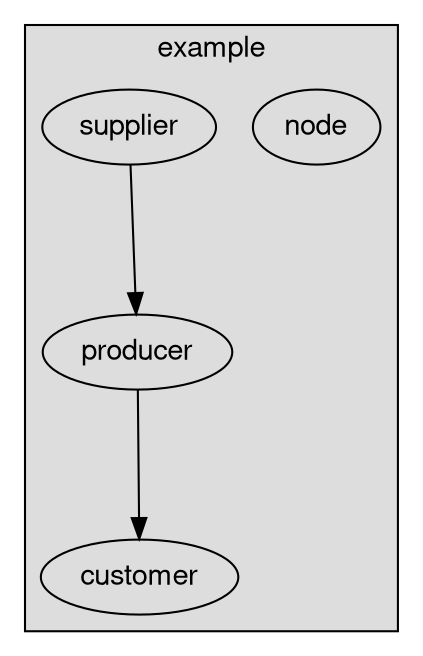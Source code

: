 digraph unix {
    graph [nodesep = 0.25; ranksep=1];
    fontname="Helvetica,Arial,sans-serif"
    node [fontname="Helvetica,Arial,sans-serif"]
    edge [fontname="Helvetica,Arial,sans-serif"]
    subgraph cluster_example_1 {
        label = "example";
        style = filled;
        fillcolor = "#DDDDDD";
        node_0 [
        label="node"
        ];
        supplier_1 [
        label="supplier"
        ];
        producer_2 [
        label="producer"
        ];
        customer_3 [
        label="customer"
        ];
        
    }
    "supplier_1" -> "producer_2";
    "producer_2" -> "customer_3";
}
